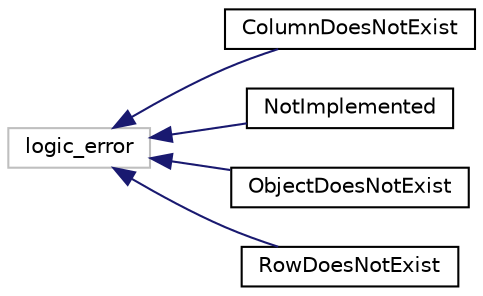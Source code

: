digraph "Graphical Class Hierarchy"
{
  edge [fontname="Helvetica",fontsize="10",labelfontname="Helvetica",labelfontsize="10"];
  node [fontname="Helvetica",fontsize="10",shape=record];
  rankdir="LR";
  Node739 [label="logic_error",height=0.2,width=0.4,color="grey75", fillcolor="white", style="filled"];
  Node739 -> Node0 [dir="back",color="midnightblue",fontsize="10",style="solid",fontname="Helvetica"];
  Node0 [label="ColumnDoesNotExist",height=0.2,width=0.4,color="black", fillcolor="white", style="filled",URL="$classColumnDoesNotExist.html"];
  Node739 -> Node741 [dir="back",color="midnightblue",fontsize="10",style="solid",fontname="Helvetica"];
  Node741 [label="NotImplemented",height=0.2,width=0.4,color="black", fillcolor="white", style="filled",URL="$classNotImplemented.html"];
  Node739 -> Node742 [dir="back",color="midnightblue",fontsize="10",style="solid",fontname="Helvetica"];
  Node742 [label="ObjectDoesNotExist",height=0.2,width=0.4,color="black", fillcolor="white", style="filled",URL="$classObjectDoesNotExist.html"];
  Node739 -> Node743 [dir="back",color="midnightblue",fontsize="10",style="solid",fontname="Helvetica"];
  Node743 [label="RowDoesNotExist",height=0.2,width=0.4,color="black", fillcolor="white", style="filled",URL="$classRowDoesNotExist.html"];
}
